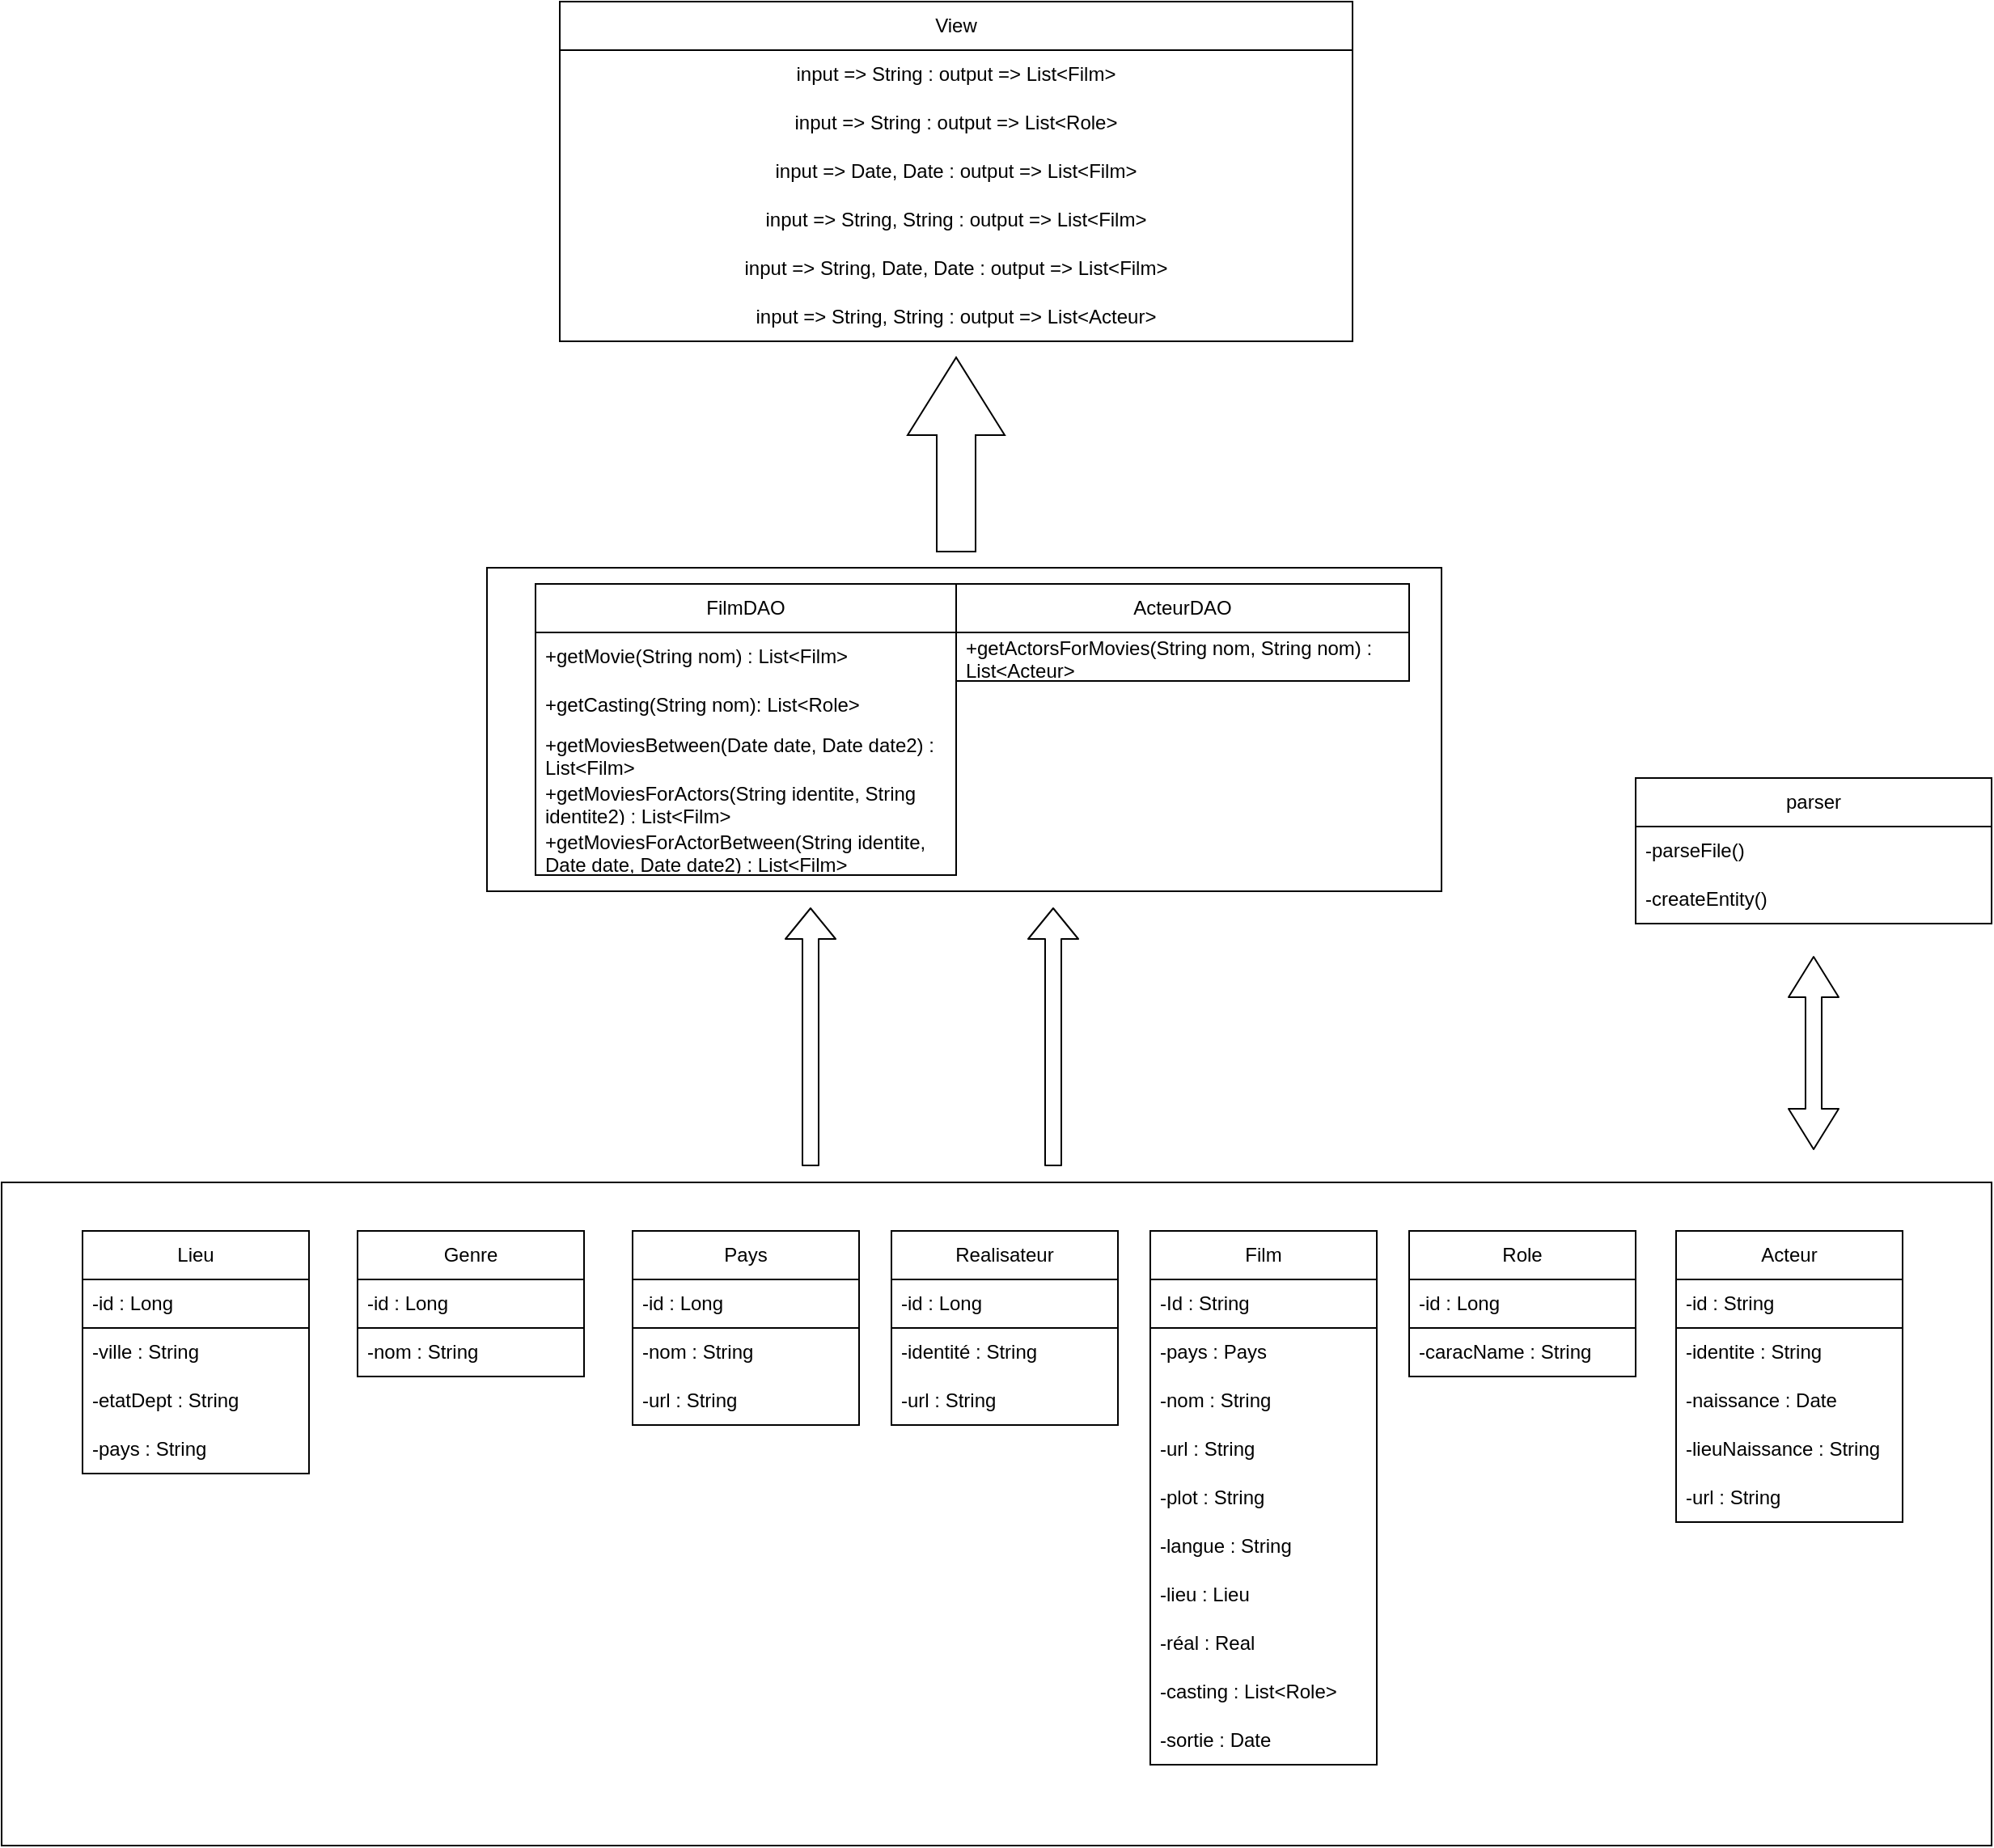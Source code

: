 <mxfile>
    <diagram id="yY-7N_TVtZm1KzjtDfWH" name="Page-1">
        <mxGraphModel dx="2007" dy="641" grid="1" gridSize="10" guides="1" tooltips="1" connect="1" arrows="1" fold="1" page="1" pageScale="1" pageWidth="850" pageHeight="1100" math="0" shadow="0">
            <root>
                <mxCell id="0"/>
                <mxCell id="1" parent="0"/>
                <mxCell id="92" value="" style="rounded=0;whiteSpace=wrap;html=1;labelBackgroundColor=none;" vertex="1" parent="1">
                    <mxGeometry x="-380" y="430" width="590" height="200" as="geometry"/>
                </mxCell>
                <mxCell id="83" value="" style="rounded=0;whiteSpace=wrap;html=1;labelBackgroundColor=none;" vertex="1" parent="1">
                    <mxGeometry x="-680" y="810" width="1230" height="410" as="geometry"/>
                </mxCell>
                <mxCell id="3" style="edgeStyle=none;html=1;entryX=1;entryY=0.25;entryDx=0;entryDy=0;strokeWidth=1;endArrow=none;endFill=0;startSize=10;endSize=20;strokeColor=none;" edge="1" parent="1" source="4" target="2">
                    <mxGeometry relative="1" as="geometry"/>
                </mxCell>
                <mxCell id="4" value="Acteur" style="swimlane;fontStyle=0;childLayout=stackLayout;horizontal=1;startSize=30;horizontalStack=0;resizeParent=1;resizeParentMax=0;resizeLast=0;collapsible=1;marginBottom=0;whiteSpace=wrap;html=1;" vertex="1" parent="1">
                    <mxGeometry x="355" y="840" width="140" height="180" as="geometry"/>
                </mxCell>
                <mxCell id="5" value="-id : String" style="text;strokeColor=default;fillColor=none;align=left;verticalAlign=middle;spacingLeft=4;spacingRight=4;overflow=hidden;points=[[0,0.5],[1,0.5]];portConstraint=eastwest;rotatable=0;whiteSpace=wrap;html=1;" vertex="1" parent="4">
                    <mxGeometry y="30" width="140" height="30" as="geometry"/>
                </mxCell>
                <mxCell id="6" value="-identite : String" style="text;strokeColor=none;fillColor=none;align=left;verticalAlign=middle;spacingLeft=4;spacingRight=4;overflow=hidden;points=[[0,0.5],[1,0.5]];portConstraint=eastwest;rotatable=0;whiteSpace=wrap;html=1;" vertex="1" parent="4">
                    <mxGeometry y="60" width="140" height="30" as="geometry"/>
                </mxCell>
                <mxCell id="7" value="-naissance : Date" style="text;strokeColor=none;fillColor=none;align=left;verticalAlign=middle;spacingLeft=4;spacingRight=4;overflow=hidden;points=[[0,0.5],[1,0.5]];portConstraint=eastwest;rotatable=0;whiteSpace=wrap;html=1;" vertex="1" parent="4">
                    <mxGeometry y="90" width="140" height="30" as="geometry"/>
                </mxCell>
                <mxCell id="8" value="-lieuNaissance : String" style="text;strokeColor=none;fillColor=none;align=left;verticalAlign=middle;spacingLeft=4;spacingRight=4;overflow=hidden;points=[[0,0.5],[1,0.5]];portConstraint=eastwest;rotatable=0;whiteSpace=wrap;html=1;" vertex="1" parent="4">
                    <mxGeometry y="120" width="140" height="30" as="geometry"/>
                </mxCell>
                <mxCell id="9" value="-url : String" style="text;strokeColor=none;fillColor=none;align=left;verticalAlign=middle;spacingLeft=4;spacingRight=4;overflow=hidden;points=[[0,0.5],[1,0.5]];portConstraint=eastwest;rotatable=0;whiteSpace=wrap;html=1;" vertex="1" parent="4">
                    <mxGeometry y="150" width="140" height="30" as="geometry"/>
                </mxCell>
                <mxCell id="13" value="Realisateur" style="swimlane;fontStyle=0;childLayout=stackLayout;horizontal=1;startSize=30;horizontalStack=0;resizeParent=1;resizeParentMax=0;resizeLast=0;collapsible=1;marginBottom=0;whiteSpace=wrap;html=1;strokeColor=default;" vertex="1" parent="1">
                    <mxGeometry x="-130" y="840" width="140" height="120" as="geometry"/>
                </mxCell>
                <mxCell id="14" value="-id : Long" style="text;strokeColor=default;fillColor=none;align=left;verticalAlign=middle;spacingLeft=4;spacingRight=4;overflow=hidden;points=[[0,0.5],[1,0.5]];portConstraint=eastwest;rotatable=0;whiteSpace=wrap;html=1;" vertex="1" parent="13">
                    <mxGeometry y="30" width="140" height="30" as="geometry"/>
                </mxCell>
                <mxCell id="15" value="-identité : String" style="text;strokeColor=none;fillColor=none;align=left;verticalAlign=middle;spacingLeft=4;spacingRight=4;overflow=hidden;points=[[0,0.5],[1,0.5]];portConstraint=eastwest;rotatable=0;whiteSpace=wrap;html=1;" vertex="1" parent="13">
                    <mxGeometry y="60" width="140" height="30" as="geometry"/>
                </mxCell>
                <mxCell id="16" value="-url : String" style="text;strokeColor=none;fillColor=none;align=left;verticalAlign=middle;spacingLeft=4;spacingRight=4;overflow=hidden;points=[[0,0.5],[1,0.5]];portConstraint=eastwest;rotatable=0;whiteSpace=wrap;html=1;" vertex="1" parent="13">
                    <mxGeometry y="90" width="140" height="30" as="geometry"/>
                </mxCell>
                <mxCell id="20" value="Pays" style="swimlane;fontStyle=0;childLayout=stackLayout;horizontal=1;startSize=30;horizontalStack=0;resizeParent=1;resizeParentMax=0;resizeLast=0;collapsible=1;marginBottom=0;whiteSpace=wrap;html=1;strokeColor=default;" vertex="1" parent="1">
                    <mxGeometry x="-290" y="840" width="140" height="120" as="geometry"/>
                </mxCell>
                <mxCell id="21" value="-id : Long" style="text;strokeColor=default;fillColor=none;align=left;verticalAlign=middle;spacingLeft=4;spacingRight=4;overflow=hidden;points=[[0,0.5],[1,0.5]];portConstraint=eastwest;rotatable=0;whiteSpace=wrap;html=1;" vertex="1" parent="20">
                    <mxGeometry y="30" width="140" height="30" as="geometry"/>
                </mxCell>
                <mxCell id="22" value="-nom : String" style="text;strokeColor=none;fillColor=none;align=left;verticalAlign=middle;spacingLeft=4;spacingRight=4;overflow=hidden;points=[[0,0.5],[1,0.5]];portConstraint=eastwest;rotatable=0;whiteSpace=wrap;html=1;" vertex="1" parent="20">
                    <mxGeometry y="60" width="140" height="30" as="geometry"/>
                </mxCell>
                <mxCell id="23" value="-url : String" style="text;strokeColor=none;fillColor=none;align=left;verticalAlign=middle;spacingLeft=4;spacingRight=4;overflow=hidden;points=[[0,0.5],[1,0.5]];portConstraint=eastwest;rotatable=0;whiteSpace=wrap;html=1;" vertex="1" parent="20">
                    <mxGeometry y="90" width="140" height="30" as="geometry"/>
                </mxCell>
                <mxCell id="27" value="Lieu" style="swimlane;fontStyle=0;childLayout=stackLayout;horizontal=1;startSize=30;horizontalStack=0;resizeParent=1;resizeParentMax=0;resizeLast=0;collapsible=1;marginBottom=0;whiteSpace=wrap;html=1;strokeColor=default;" vertex="1" parent="1">
                    <mxGeometry x="-630" y="840" width="140" height="150" as="geometry"/>
                </mxCell>
                <mxCell id="28" value="-id : Long" style="text;strokeColor=default;fillColor=none;align=left;verticalAlign=middle;spacingLeft=4;spacingRight=4;overflow=hidden;points=[[0,0.5],[1,0.5]];portConstraint=eastwest;rotatable=0;whiteSpace=wrap;html=1;" vertex="1" parent="27">
                    <mxGeometry y="30" width="140" height="30" as="geometry"/>
                </mxCell>
                <mxCell id="29" value="-ville : String" style="text;strokeColor=none;fillColor=none;align=left;verticalAlign=middle;spacingLeft=4;spacingRight=4;overflow=hidden;points=[[0,0.5],[1,0.5]];portConstraint=eastwest;rotatable=0;whiteSpace=wrap;html=1;" vertex="1" parent="27">
                    <mxGeometry y="60" width="140" height="30" as="geometry"/>
                </mxCell>
                <mxCell id="30" value="-etatDept : String&amp;nbsp;" style="text;strokeColor=none;fillColor=none;align=left;verticalAlign=middle;spacingLeft=4;spacingRight=4;overflow=hidden;points=[[0,0.5],[1,0.5]];portConstraint=eastwest;rotatable=0;whiteSpace=wrap;html=1;" vertex="1" parent="27">
                    <mxGeometry y="90" width="140" height="30" as="geometry"/>
                </mxCell>
                <mxCell id="31" value="-pays : String" style="text;strokeColor=none;fillColor=none;align=left;verticalAlign=middle;spacingLeft=4;spacingRight=4;overflow=hidden;points=[[0,0.5],[1,0.5]];portConstraint=eastwest;rotatable=0;whiteSpace=wrap;html=1;" vertex="1" parent="27">
                    <mxGeometry y="120" width="140" height="30" as="geometry"/>
                </mxCell>
                <mxCell id="35" value="Role" style="swimlane;fontStyle=0;childLayout=stackLayout;horizontal=1;startSize=30;horizontalStack=0;resizeParent=1;resizeParentMax=0;resizeLast=0;collapsible=1;marginBottom=0;whiteSpace=wrap;html=1;strokeColor=default;" vertex="1" parent="1">
                    <mxGeometry x="190" y="840" width="140" height="90" as="geometry"/>
                </mxCell>
                <mxCell id="36" value="-id : Long" style="text;strokeColor=default;fillColor=none;align=left;verticalAlign=middle;spacingLeft=4;spacingRight=4;overflow=hidden;points=[[0,0.5],[1,0.5]];portConstraint=eastwest;rotatable=0;whiteSpace=wrap;html=1;" vertex="1" parent="35">
                    <mxGeometry y="30" width="140" height="30" as="geometry"/>
                </mxCell>
                <mxCell id="37" value="-caracName : String" style="text;strokeColor=none;fillColor=none;align=left;verticalAlign=middle;spacingLeft=4;spacingRight=4;overflow=hidden;points=[[0,0.5],[1,0.5]];portConstraint=eastwest;rotatable=0;whiteSpace=wrap;html=1;" vertex="1" parent="35">
                    <mxGeometry y="60" width="140" height="30" as="geometry"/>
                </mxCell>
                <mxCell id="41" value="Genre" style="swimlane;fontStyle=0;childLayout=stackLayout;horizontal=1;startSize=30;horizontalStack=0;resizeParent=1;resizeParentMax=0;resizeLast=0;collapsible=1;marginBottom=0;whiteSpace=wrap;html=1;strokeColor=default;" vertex="1" parent="1">
                    <mxGeometry x="-460" y="840" width="140" height="90" as="geometry"/>
                </mxCell>
                <mxCell id="42" value="-id : Long" style="text;strokeColor=default;fillColor=none;align=left;verticalAlign=middle;spacingLeft=4;spacingRight=4;overflow=hidden;points=[[0,0.5],[1,0.5]];portConstraint=eastwest;rotatable=0;whiteSpace=wrap;html=1;" vertex="1" parent="41">
                    <mxGeometry y="30" width="140" height="30" as="geometry"/>
                </mxCell>
                <mxCell id="43" value="-nom : String" style="text;strokeColor=none;fillColor=none;align=left;verticalAlign=middle;spacingLeft=4;spacingRight=4;overflow=hidden;points=[[0,0.5],[1,0.5]];portConstraint=eastwest;rotatable=0;whiteSpace=wrap;html=1;" vertex="1" parent="41">
                    <mxGeometry y="60" width="140" height="30" as="geometry"/>
                </mxCell>
                <mxCell id="59" value="" style="group" vertex="1" connectable="0" parent="1">
                    <mxGeometry x="30" y="840" width="140" height="330" as="geometry"/>
                </mxCell>
                <mxCell id="2" value="Film" style="swimlane;fontStyle=0;childLayout=stackLayout;horizontal=1;startSize=30;horizontalStack=0;resizeParent=1;resizeParentMax=0;resizeLast=0;collapsible=1;marginBottom=0;whiteSpace=wrap;html=1;strokeColor=default;labelPosition=center;verticalLabelPosition=middle;align=center;verticalAlign=middle;movable=1;resizable=1;rotatable=1;deletable=1;editable=1;connectable=1;container=0;" vertex="1" parent="59">
                    <mxGeometry width="140" height="330" as="geometry">
                        <mxRectangle x="20" y="40" width="60" height="30" as="alternateBounds"/>
                    </mxGeometry>
                </mxCell>
                <mxCell id="44" value="-Id : String" style="text;strokeColor=default;fillColor=none;align=left;verticalAlign=middle;spacingLeft=4;spacingRight=4;overflow=hidden;points=[[0,0.5],[1,0.5]];portConstraint=eastwest;rotatable=0;whiteSpace=wrap;html=1;movable=0;resizable=0;deletable=0;editable=0;connectable=0;" vertex="1" parent="59">
                    <mxGeometry y="30" width="140" height="30" as="geometry"/>
                </mxCell>
                <mxCell id="45" value="-pays : Pays" style="text;strokeColor=none;fillColor=none;align=left;verticalAlign=middle;spacingLeft=4;spacingRight=4;overflow=hidden;points=[[0,0.5],[1,0.5]];portConstraint=eastwest;rotatable=0;whiteSpace=wrap;html=1;movable=0;resizable=0;deletable=0;editable=0;connectable=0;" vertex="1" parent="59">
                    <mxGeometry y="60" width="140" height="30" as="geometry"/>
                </mxCell>
                <mxCell id="46" value="-nom : String" style="text;strokeColor=none;fillColor=none;align=left;verticalAlign=middle;spacingLeft=4;spacingRight=4;overflow=hidden;points=[[0,0.5],[1,0.5]];portConstraint=eastwest;rotatable=1;whiteSpace=wrap;html=1;movable=1;resizable=1;deletable=1;editable=1;connectable=1;" vertex="1" parent="59">
                    <mxGeometry y="90" width="140" height="30" as="geometry"/>
                </mxCell>
                <mxCell id="47" value="-url : String" style="text;strokeColor=none;fillColor=none;align=left;verticalAlign=middle;spacingLeft=4;spacingRight=4;overflow=hidden;points=[[0,0.5],[1,0.5]];portConstraint=eastwest;rotatable=1;whiteSpace=wrap;html=1;movable=1;resizable=1;deletable=1;editable=1;connectable=1;" vertex="1" parent="59">
                    <mxGeometry y="120" width="140" height="30" as="geometry"/>
                </mxCell>
                <mxCell id="48" value="-plot : String" style="text;strokeColor=none;fillColor=none;align=left;verticalAlign=middle;spacingLeft=4;spacingRight=4;overflow=hidden;points=[[0,0.5],[1,0.5]];portConstraint=eastwest;rotatable=0;whiteSpace=wrap;html=1;movable=0;resizable=0;deletable=0;editable=0;connectable=0;" vertex="1" parent="59">
                    <mxGeometry y="150" width="140" height="30" as="geometry"/>
                </mxCell>
                <mxCell id="49" value="-langue : String" style="text;strokeColor=none;fillColor=none;align=left;verticalAlign=middle;spacingLeft=4;spacingRight=4;overflow=hidden;points=[[0,0.5],[1,0.5]];portConstraint=eastwest;rotatable=0;whiteSpace=wrap;html=1;movable=0;resizable=0;deletable=0;editable=0;connectable=0;" vertex="1" parent="59">
                    <mxGeometry y="180" width="140" height="30" as="geometry"/>
                </mxCell>
                <mxCell id="50" value="-lieu : Lieu" style="text;strokeColor=none;fillColor=none;align=left;verticalAlign=middle;spacingLeft=4;spacingRight=4;overflow=hidden;points=[[0,0.5],[1,0.5]];portConstraint=eastwest;rotatable=0;whiteSpace=wrap;html=1;movable=0;resizable=0;deletable=0;editable=0;connectable=0;" vertex="1" parent="59">
                    <mxGeometry y="210" width="140" height="30" as="geometry"/>
                </mxCell>
                <mxCell id="51" value="-réal : Real" style="text;strokeColor=none;fillColor=none;align=left;verticalAlign=middle;spacingLeft=4;spacingRight=4;overflow=hidden;points=[[0,0.5],[1,0.5]];portConstraint=eastwest;rotatable=0;whiteSpace=wrap;html=1;movable=0;resizable=0;deletable=0;editable=0;connectable=0;" vertex="1" parent="59">
                    <mxGeometry y="240" width="140" height="30" as="geometry"/>
                </mxCell>
                <mxCell id="52" value="-casting : List&amp;lt;Role&amp;gt;" style="text;strokeColor=none;fillColor=none;align=left;verticalAlign=middle;spacingLeft=4;spacingRight=4;overflow=hidden;points=[[0,0.5],[1,0.5]];portConstraint=eastwest;rotatable=1;whiteSpace=wrap;html=1;movable=1;resizable=1;deletable=1;editable=1;connectable=1;" vertex="1" parent="59">
                    <mxGeometry y="270" width="140" height="30" as="geometry"/>
                </mxCell>
                <mxCell id="53" value="-sortie : Date" style="text;strokeColor=none;fillColor=none;align=left;verticalAlign=middle;spacingLeft=4;spacingRight=4;overflow=hidden;points=[[0,0.5],[1,0.5]];portConstraint=eastwest;rotatable=0;whiteSpace=wrap;html=1;movable=0;resizable=0;deletable=0;editable=0;connectable=0;" vertex="1" parent="59">
                    <mxGeometry y="300" width="140" height="30" as="geometry"/>
                </mxCell>
                <mxCell id="60" value="" style="edgeStyle=none;orthogonalLoop=1;jettySize=auto;html=1;shape=flexArrow;" edge="1" parent="1">
                    <mxGeometry width="100" relative="1" as="geometry">
                        <mxPoint x="-180" y="800" as="sourcePoint"/>
                        <mxPoint x="-180" y="640" as="targetPoint"/>
                        <Array as="points"/>
                    </mxGeometry>
                </mxCell>
                <mxCell id="62" value="" style="edgeStyle=none;orthogonalLoop=1;jettySize=auto;html=1;shape=flexArrow;" edge="1" parent="1">
                    <mxGeometry width="100" relative="1" as="geometry">
                        <mxPoint x="-30" y="800" as="sourcePoint"/>
                        <mxPoint x="-30" y="640" as="targetPoint"/>
                        <Array as="points"/>
                    </mxGeometry>
                </mxCell>
                <mxCell id="63" value="ActeurDAO" style="swimlane;fontStyle=0;childLayout=stackLayout;horizontal=1;startSize=30;horizontalStack=0;resizeParent=1;resizeParentMax=0;resizeLast=0;collapsible=1;marginBottom=0;whiteSpace=wrap;html=1;" vertex="1" parent="1">
                    <mxGeometry x="-90" y="440" width="280" height="60" as="geometry"/>
                </mxCell>
                <mxCell id="64" value="+getActorsForMovies(String nom, String nom) : List&amp;lt;Acteur&amp;gt;" style="text;strokeColor=none;fillColor=none;align=left;verticalAlign=middle;spacingLeft=4;spacingRight=4;overflow=hidden;points=[[0,0.5],[1,0.5]];portConstraint=eastwest;rotatable=0;whiteSpace=wrap;html=1;" vertex="1" parent="63">
                    <mxGeometry y="30" width="280" height="30" as="geometry"/>
                </mxCell>
                <mxCell id="67" value="FilmDAO" style="swimlane;fontStyle=0;childLayout=stackLayout;horizontal=1;startSize=30;horizontalStack=0;resizeParent=1;resizeParentMax=0;resizeLast=0;collapsible=1;marginBottom=0;whiteSpace=wrap;html=1;" vertex="1" parent="1">
                    <mxGeometry x="-350" y="440" width="260" height="180" as="geometry"/>
                </mxCell>
                <mxCell id="68" value="+getMovie(String nom) : List&amp;lt;Film&amp;gt;" style="text;strokeColor=none;fillColor=none;align=left;verticalAlign=middle;spacingLeft=4;spacingRight=4;overflow=hidden;points=[[0,0.5],[1,0.5]];portConstraint=eastwest;rotatable=0;whiteSpace=wrap;html=1;" vertex="1" parent="67">
                    <mxGeometry y="30" width="260" height="30" as="geometry"/>
                </mxCell>
                <mxCell id="69" value="+getCasting(String nom): List&amp;lt;Role&amp;gt;" style="text;strokeColor=none;fillColor=none;align=left;verticalAlign=middle;spacingLeft=4;spacingRight=4;overflow=hidden;points=[[0,0.5],[1,0.5]];portConstraint=eastwest;rotatable=0;whiteSpace=wrap;html=1;" vertex="1" parent="67">
                    <mxGeometry y="60" width="260" height="30" as="geometry"/>
                </mxCell>
                <mxCell id="70" value="+getMoviesBetween(Date date, Date date2) : List&amp;lt;Film&amp;gt;" style="text;strokeColor=none;fillColor=none;align=left;verticalAlign=middle;spacingLeft=4;spacingRight=4;overflow=hidden;points=[[0,0.5],[1,0.5]];portConstraint=eastwest;rotatable=0;whiteSpace=wrap;html=1;" vertex="1" parent="67">
                    <mxGeometry y="90" width="260" height="30" as="geometry"/>
                </mxCell>
                <mxCell id="73" value="+getMoviesForActors(String identite, String identite2) : List&amp;lt;Film&amp;gt;" style="text;strokeColor=none;fillColor=none;align=left;verticalAlign=middle;spacingLeft=4;spacingRight=4;overflow=hidden;points=[[0,0.5],[1,0.5]];portConstraint=eastwest;rotatable=0;whiteSpace=wrap;html=1;" vertex="1" parent="67">
                    <mxGeometry y="120" width="260" height="30" as="geometry"/>
                </mxCell>
                <mxCell id="74" value="+getMoviesForActorBetween(String identite, Date date, Date date2) : List&amp;lt;Film&amp;gt;&amp;nbsp;" style="text;strokeColor=none;fillColor=none;align=left;verticalAlign=middle;spacingLeft=4;spacingRight=4;overflow=hidden;points=[[0,0.5],[1,0.5]];portConstraint=eastwest;rotatable=0;whiteSpace=wrap;html=1;" vertex="1" parent="67">
                    <mxGeometry y="150" width="260" height="30" as="geometry"/>
                </mxCell>
                <mxCell id="75" value="" style="shape=singleArrow;whiteSpace=wrap;html=1;arrowWidth=0.4;arrowSize=0.4;direction=north;" vertex="1" parent="1">
                    <mxGeometry x="-120" y="300" width="60" height="120" as="geometry"/>
                </mxCell>
                <mxCell id="76" value="View" style="swimlane;fontStyle=0;childLayout=stackLayout;horizontal=1;startSize=30;horizontalStack=0;resizeParent=1;resizeParentMax=0;resizeLast=0;collapsible=1;marginBottom=0;whiteSpace=wrap;html=1;" vertex="1" parent="1">
                    <mxGeometry x="-335" y="80" width="490" height="210" as="geometry"/>
                </mxCell>
                <mxCell id="77" value="input =&amp;gt; String : output =&amp;gt; List&amp;lt;Film&amp;gt;" style="text;strokeColor=none;fillColor=none;align=center;verticalAlign=middle;spacingLeft=4;spacingRight=4;overflow=hidden;points=[[0,0.5],[1,0.5]];portConstraint=eastwest;rotatable=0;whiteSpace=wrap;html=1;" vertex="1" parent="76">
                    <mxGeometry y="30" width="490" height="30" as="geometry"/>
                </mxCell>
                <mxCell id="78" value="input =&amp;gt; String : output =&amp;gt; List&amp;lt;Role&amp;gt;" style="text;strokeColor=none;fillColor=none;align=center;verticalAlign=middle;spacingLeft=4;spacingRight=4;overflow=hidden;points=[[0,0.5],[1,0.5]];portConstraint=eastwest;rotatable=0;whiteSpace=wrap;html=1;" vertex="1" parent="76">
                    <mxGeometry y="60" width="490" height="30" as="geometry"/>
                </mxCell>
                <mxCell id="79" value="input =&amp;gt; Date, Date : output =&amp;gt; List&amp;lt;Film&amp;gt;" style="text;strokeColor=none;fillColor=none;align=center;verticalAlign=middle;spacingLeft=4;spacingRight=4;overflow=hidden;points=[[0,0.5],[1,0.5]];portConstraint=eastwest;rotatable=0;whiteSpace=wrap;html=1;" vertex="1" parent="76">
                    <mxGeometry y="90" width="490" height="30" as="geometry"/>
                </mxCell>
                <mxCell id="80" value="input =&amp;gt; String, String : output =&amp;gt; List&amp;lt;Film&amp;gt;" style="text;strokeColor=none;fillColor=none;align=center;verticalAlign=middle;spacingLeft=4;spacingRight=4;overflow=hidden;points=[[0,0.5],[1,0.5]];portConstraint=eastwest;rotatable=0;whiteSpace=wrap;html=1;" vertex="1" parent="76">
                    <mxGeometry y="120" width="490" height="30" as="geometry"/>
                </mxCell>
                <mxCell id="81" value="input =&amp;gt; String, Date, Date : output =&amp;gt; List&amp;lt;Film&amp;gt;" style="text;strokeColor=none;fillColor=none;align=center;verticalAlign=middle;spacingLeft=4;spacingRight=4;overflow=hidden;points=[[0,0.5],[1,0.5]];portConstraint=eastwest;rotatable=0;whiteSpace=wrap;html=1;" vertex="1" parent="76">
                    <mxGeometry y="150" width="490" height="30" as="geometry"/>
                </mxCell>
                <mxCell id="82" value="input =&amp;gt; String, String : output =&amp;gt; List&amp;lt;Acteur&amp;gt;" style="text;strokeColor=none;fillColor=none;align=center;verticalAlign=middle;spacingLeft=4;spacingRight=4;overflow=hidden;points=[[0,0.5],[1,0.5]];portConstraint=eastwest;rotatable=0;whiteSpace=wrap;html=1;" vertex="1" parent="76">
                    <mxGeometry y="180" width="490" height="30" as="geometry"/>
                </mxCell>
                <mxCell id="84" value="parser" style="swimlane;fontStyle=0;childLayout=stackLayout;horizontal=1;startSize=30;horizontalStack=0;resizeParent=1;resizeParentMax=0;resizeLast=0;collapsible=1;marginBottom=0;whiteSpace=wrap;html=1;labelBackgroundColor=none;" vertex="1" parent="1">
                    <mxGeometry x="330" y="560" width="220" height="90" as="geometry"/>
                </mxCell>
                <mxCell id="85" value="-parseFile()" style="text;strokeColor=none;fillColor=none;align=left;verticalAlign=middle;spacingLeft=4;spacingRight=4;overflow=hidden;points=[[0,0.5],[1,0.5]];portConstraint=eastwest;rotatable=0;whiteSpace=wrap;html=1;labelBackgroundColor=none;" vertex="1" parent="84">
                    <mxGeometry y="30" width="220" height="30" as="geometry"/>
                </mxCell>
                <mxCell id="86" value="-createEntity()" style="text;strokeColor=none;fillColor=none;align=left;verticalAlign=middle;spacingLeft=4;spacingRight=4;overflow=hidden;points=[[0,0.5],[1,0.5]];portConstraint=eastwest;rotatable=0;whiteSpace=wrap;html=1;labelBackgroundColor=none;" vertex="1" parent="84">
                    <mxGeometry y="60" width="220" height="30" as="geometry"/>
                </mxCell>
                <mxCell id="91" value="" style="edgeStyle=none;orthogonalLoop=1;jettySize=auto;html=1;endArrow=classic;startArrow=classic;endSize=8;startSize=8;shape=flexArrow;" edge="1" parent="1">
                    <mxGeometry width="100" relative="1" as="geometry">
                        <mxPoint x="440" y="790" as="sourcePoint"/>
                        <mxPoint x="440" y="670" as="targetPoint"/>
                        <Array as="points"/>
                    </mxGeometry>
                </mxCell>
            </root>
        </mxGraphModel>
    </diagram>
</mxfile>